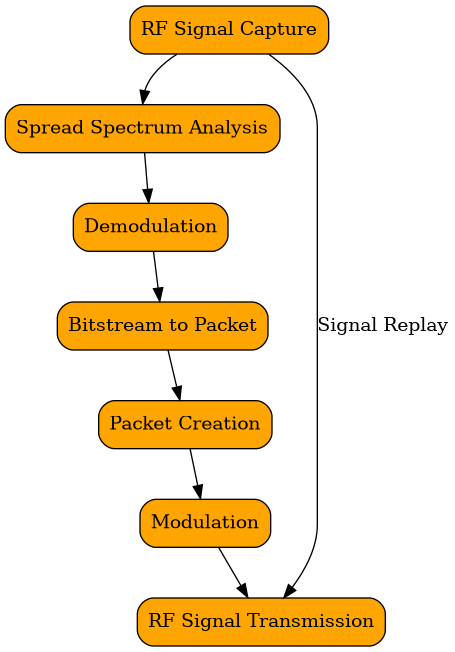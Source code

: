 @startuml
digraph G {
    node [
        shape = record, 
        fillcolor = Orange, 
        style = "filled, rounded",
        ]
        
    1 [label = "RF Signal Capture"]
    2 [label = "Spread Spectrum Analysis"]
    3 [label = "Demodulation"]
    4 [label = "Bitstream to Packet"]
    5 [label = "Packet Creation"]
    6 [label = "Modulation"]
    7 [label = "RF Signal Transmission"]

    1 -> 2:n 
    2 -> 3 -> 4 -> 5 -> 6 -> 7
    1 -> 7 [label = "Signal Replay"]
}
@enduml
